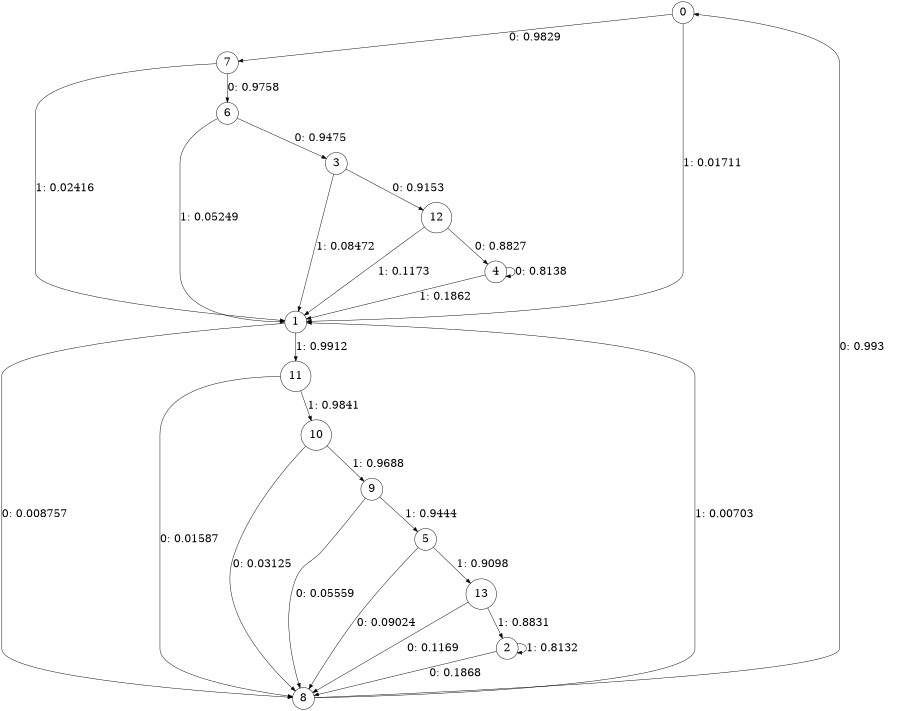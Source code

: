digraph "ch3_both_grouped_diff_L9" {
size = "6,8.5";
ratio = "fill";
node [shape = circle];
node [fontsize = 24];
edge [fontsize = 24];
0 -> 7 [label = "0: 0.9829   "];
0 -> 1 [label = "1: 0.01711  "];
1 -> 8 [label = "0: 0.008757  "];
1 -> 11 [label = "1: 0.9912   "];
2 -> 8 [label = "0: 0.1868   "];
2 -> 2 [label = "1: 0.8132   "];
3 -> 12 [label = "0: 0.9153   "];
3 -> 1 [label = "1: 0.08472  "];
4 -> 4 [label = "0: 0.8138   "];
4 -> 1 [label = "1: 0.1862   "];
5 -> 8 [label = "0: 0.09024  "];
5 -> 13 [label = "1: 0.9098   "];
6 -> 3 [label = "0: 0.9475   "];
6 -> 1 [label = "1: 0.05249  "];
7 -> 6 [label = "0: 0.9758   "];
7 -> 1 [label = "1: 0.02416  "];
8 -> 0 [label = "0: 0.993    "];
8 -> 1 [label = "1: 0.00703  "];
9 -> 8 [label = "0: 0.05559  "];
9 -> 5 [label = "1: 0.9444   "];
10 -> 8 [label = "0: 0.03125  "];
10 -> 9 [label = "1: 0.9688   "];
11 -> 8 [label = "0: 0.01587  "];
11 -> 10 [label = "1: 0.9841   "];
12 -> 4 [label = "0: 0.8827   "];
12 -> 1 [label = "1: 0.1173   "];
13 -> 8 [label = "0: 0.1169   "];
13 -> 2 [label = "1: 0.8831   "];
}